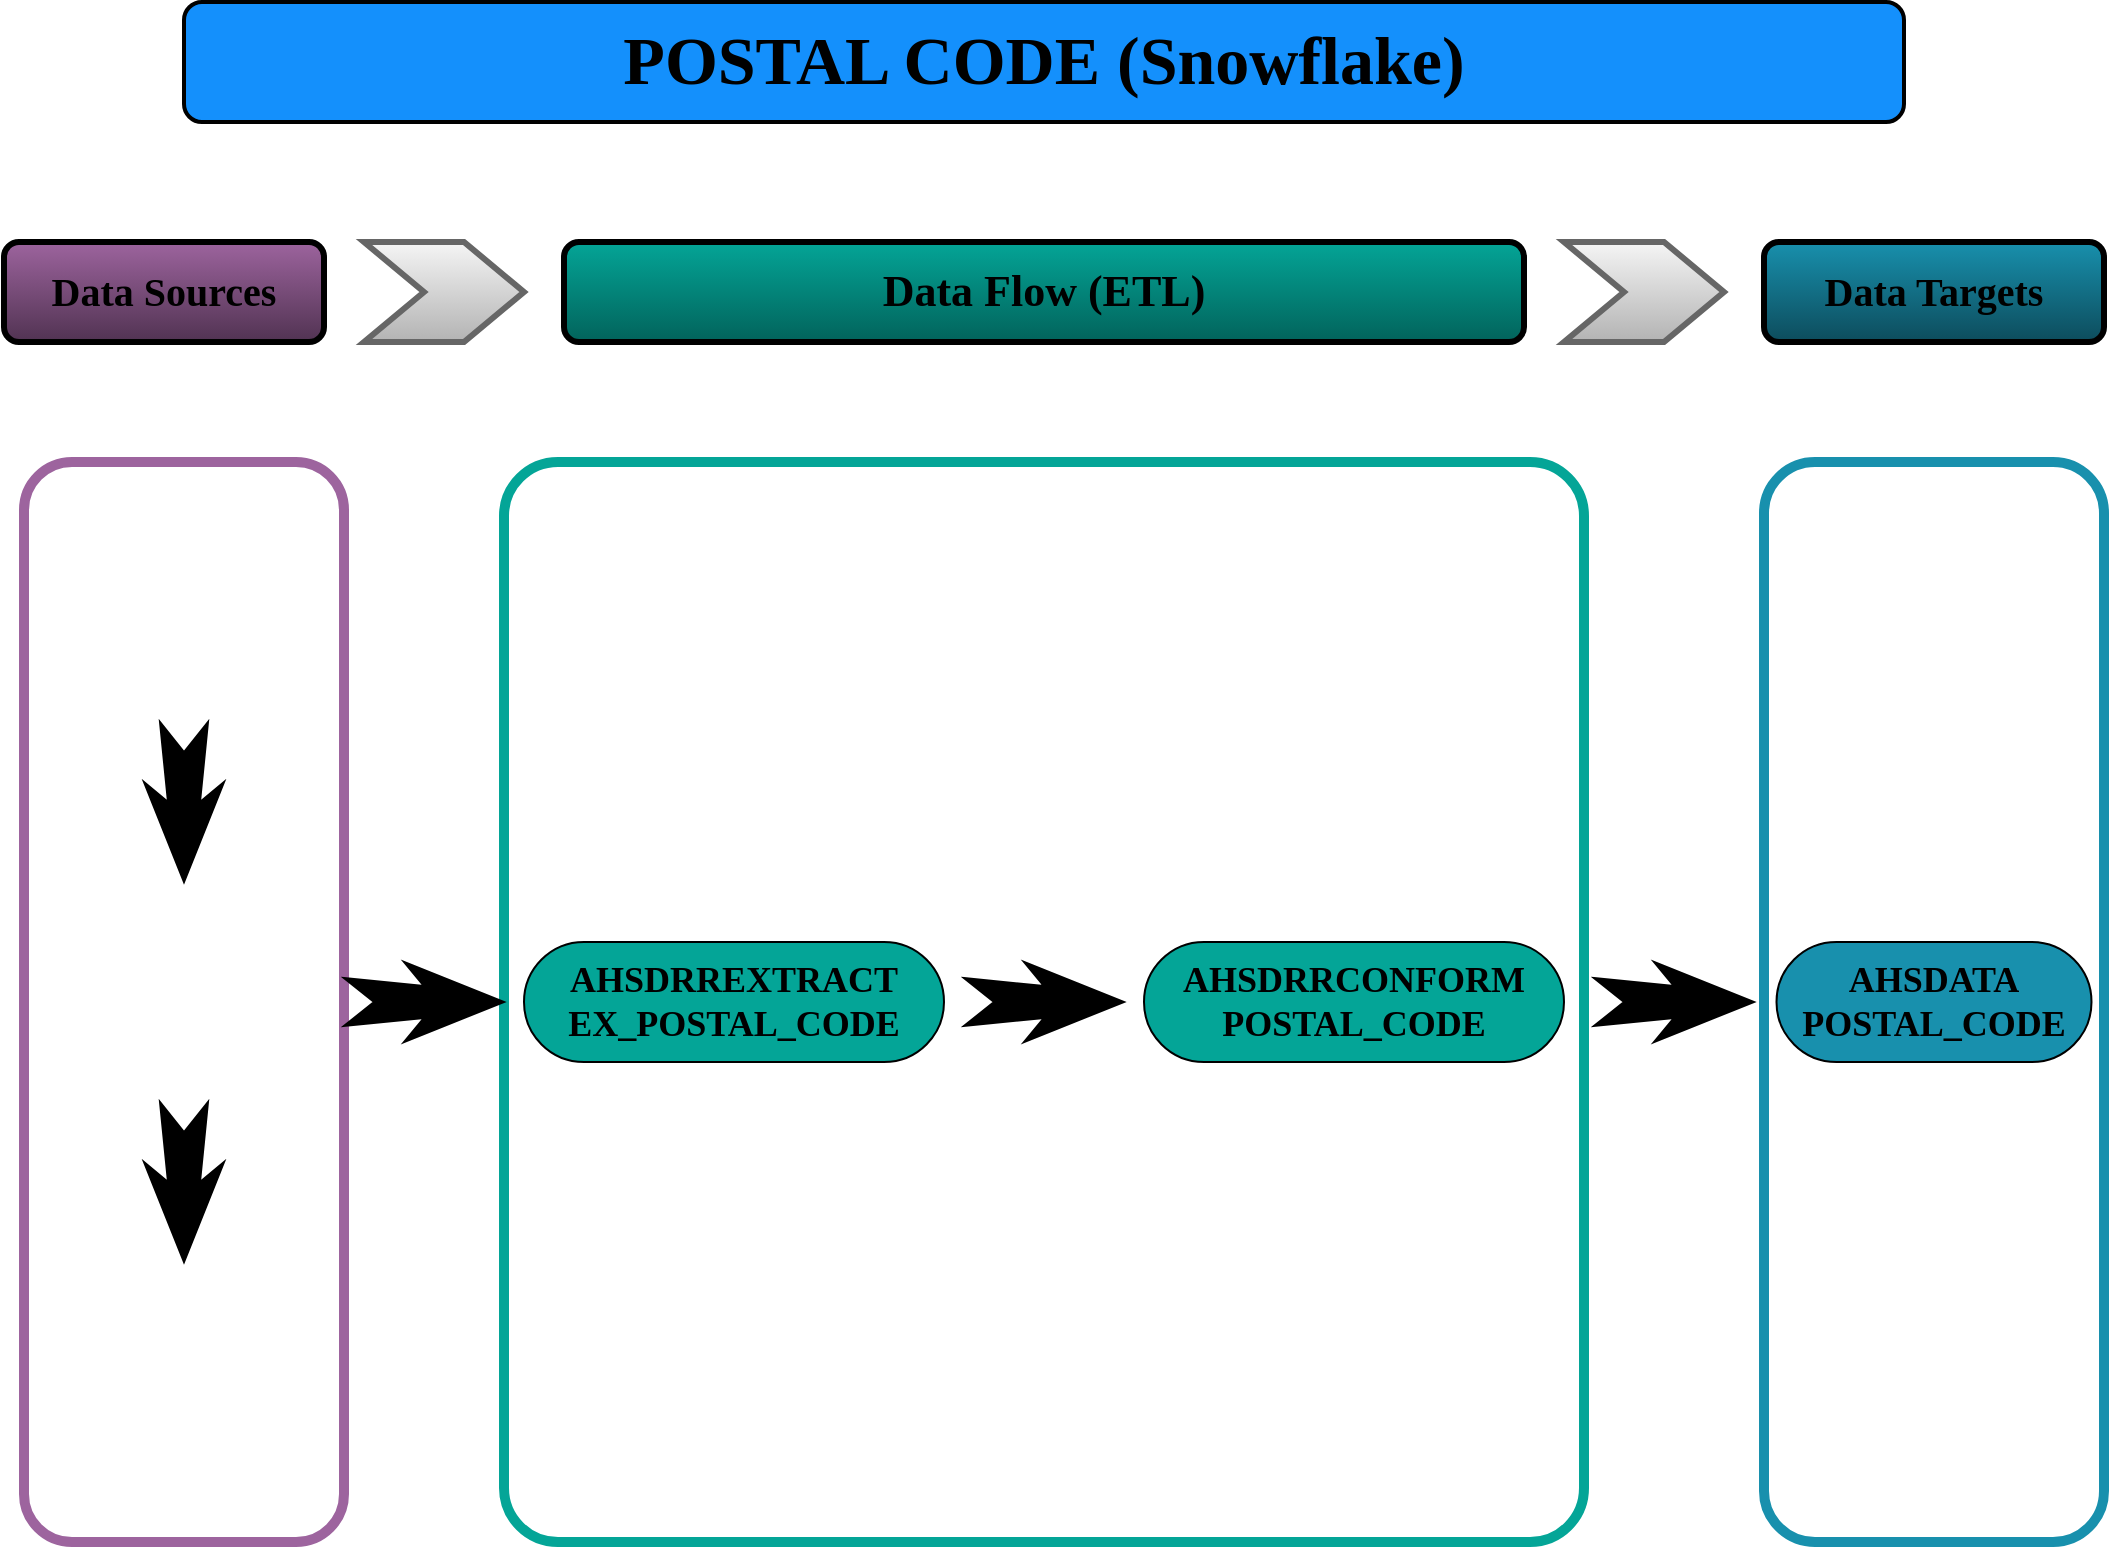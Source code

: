<mxfile version="21.6.8" type="github">
  <diagram name="Page-1" id="2YBvvXClWsGukQMizWep">
    <mxGraphModel dx="1105" dy="571" grid="1" gridSize="10" guides="1" tooltips="1" connect="1" arrows="1" fold="1" page="1" pageScale="1" pageWidth="1100" pageHeight="850" math="0" shadow="0">
      <root>
        <mxCell id="0" />
        <mxCell id="1" parent="0" />
        <mxCell id="Vc_qNqWKN2TwWsNFO-2Q-13" value="" style="rounded=1;whiteSpace=wrap;html=1;fontSize=17;fontStyle=1;fillColor=#FFFFFF;strokeColor=#9D649E;strokeWidth=5;" vertex="1" parent="1">
          <mxGeometry x="40" y="270" width="160" height="540" as="geometry" />
        </mxCell>
        <mxCell id="Vc_qNqWKN2TwWsNFO-2Q-7" value="&lt;font face=&quot;Tahoma&quot; size=&quot;1&quot; style=&quot;&quot;&gt;&lt;b style=&quot;font-size: 34px;&quot;&gt;POSTAL CODE (Snowflake)&lt;/b&gt;&lt;/font&gt;" style="rounded=1;whiteSpace=wrap;html=1;fillColor=#1490FC;strokeColor=#000000;strokeWidth=2;flipH=1;flipV=1;" vertex="1" parent="1">
          <mxGeometry x="120" y="40" width="860" height="60" as="geometry" />
        </mxCell>
        <mxCell id="Vc_qNqWKN2TwWsNFO-2Q-20" value="" style="rounded=1;whiteSpace=wrap;html=1;fontSize=17;fontStyle=1;fillColor=#FFFFFF;strokeColor=#04A597;strokeWidth=5;arcSize=5;" vertex="1" parent="1">
          <mxGeometry x="280" y="270" width="540" height="540" as="geometry" />
        </mxCell>
        <mxCell id="Vc_qNqWKN2TwWsNFO-2Q-21" value="" style="rounded=1;whiteSpace=wrap;html=1;fontSize=17;fontStyle=1;fillColor=#FFFFFF;strokeColor=#1890AD;strokeWidth=5;" vertex="1" parent="1">
          <mxGeometry x="910" y="270" width="170" height="540" as="geometry" />
        </mxCell>
        <mxCell id="Vc_qNqWKN2TwWsNFO-2Q-25" value="&lt;font style=&quot;font-size: 18px;&quot; face=&quot;Tahoma&quot;&gt;&lt;b&gt;AHSDRREXTRACT&lt;br&gt;EX_POSTAL_CODE&lt;/b&gt;&lt;/font&gt;" style="html=1;dashed=0;whiteSpace=wrap;shape=mxgraph.dfd.start;fillColor=#04A597;" vertex="1" parent="1">
          <mxGeometry x="290" y="510" width="210" height="60" as="geometry" />
        </mxCell>
        <mxCell id="Vc_qNqWKN2TwWsNFO-2Q-26" value="&lt;font style=&quot;font-size: 18px;&quot; face=&quot;Tahoma&quot;&gt;&lt;b&gt;AHSDRRCONFORM&lt;br&gt;POSTAL_CODE&lt;/b&gt;&lt;/font&gt;" style="html=1;dashed=0;whiteSpace=wrap;shape=mxgraph.dfd.start;fillColor=#04A597;" vertex="1" parent="1">
          <mxGeometry x="600" y="510" width="210" height="60" as="geometry" />
        </mxCell>
        <mxCell id="Vc_qNqWKN2TwWsNFO-2Q-27" value="" style="shape=image;html=1;verticalAlign=top;verticalLabelPosition=bottom;labelBackgroundColor=#ffffff;imageAspect=0;aspect=fixed;image=https://cdn1.iconfinder.com/data/icons/DarkGlass_Reworked/128x128/mimetypes/zip3.png" vertex="1" parent="1">
          <mxGeometry x="70" y="290" width="100" height="100" as="geometry" />
        </mxCell>
        <mxCell id="Vc_qNqWKN2TwWsNFO-2Q-29" value="" style="shape=image;html=1;verticalAlign=top;verticalLabelPosition=bottom;labelBackgroundColor=#ffffff;imageAspect=0;aspect=fixed;image=https://cdn0.iconfinder.com/data/icons/Hosting_Icons/128/ftp-px-png.png" vertex="1" parent="1">
          <mxGeometry x="70" y="480" width="100" height="100" as="geometry" />
        </mxCell>
        <mxCell id="Vc_qNqWKN2TwWsNFO-2Q-30" value="" style="shape=image;html=1;verticalAlign=top;verticalLabelPosition=bottom;labelBackgroundColor=#ffffff;imageAspect=0;aspect=fixed;image=https://cdn3.iconfinder.com/data/icons/cad-database-presentation-spreadsheet-vector-fil-2/512/19-128.png" vertex="1" parent="1">
          <mxGeometry x="70" y="690" width="100" height="100" as="geometry" />
        </mxCell>
        <mxCell id="Vc_qNqWKN2TwWsNFO-2Q-32" value="" style="html=1;shadow=0;dashed=0;align=center;verticalAlign=middle;shape=mxgraph.arrows2.stylisedArrow;dy=0.6;dx=40;notch=15;feather=0.4;direction=south;fillColor=#000000;" vertex="1" parent="1">
          <mxGeometry x="100" y="400" width="40" height="80" as="geometry" />
        </mxCell>
        <mxCell id="Vc_qNqWKN2TwWsNFO-2Q-33" value="" style="html=1;shadow=0;dashed=0;align=center;verticalAlign=middle;shape=mxgraph.arrows2.stylisedArrow;dy=0.6;dx=40;notch=15;feather=0.4;direction=south;fillColor=#000000;" vertex="1" parent="1">
          <mxGeometry x="100" y="590" width="40" height="80" as="geometry" />
        </mxCell>
        <mxCell id="Vc_qNqWKN2TwWsNFO-2Q-36" value="&lt;font style=&quot;font-size: 18px;&quot; face=&quot;Tahoma&quot;&gt;&lt;b&gt;AHSDATA&lt;br&gt;POSTAL_CODE&lt;/b&gt;&lt;/font&gt;" style="html=1;dashed=0;whiteSpace=wrap;shape=mxgraph.dfd.start;fillColor=#1890AD;" vertex="1" parent="1">
          <mxGeometry x="916.25" y="510" width="157.5" height="60" as="geometry" />
        </mxCell>
        <mxCell id="Vc_qNqWKN2TwWsNFO-2Q-37" value="" style="group" vertex="1" connectable="0" parent="1">
          <mxGeometry x="30" y="160" width="1050" height="50" as="geometry" />
        </mxCell>
        <mxCell id="Vc_qNqWKN2TwWsNFO-2Q-2" value="&lt;font style=&quot;font-size: 20px;&quot;&gt;Data Sources&lt;/font&gt;" style="rounded=1;whiteSpace=wrap;html=1;fontSize=17;fontStyle=1;fillColor=#9D649E;strokeColor=#000000;strokeWidth=3;fontFamily=Tahoma;gradientColor=#513352;" vertex="1" parent="Vc_qNqWKN2TwWsNFO-2Q-37">
          <mxGeometry width="160" height="50" as="geometry" />
        </mxCell>
        <mxCell id="Vc_qNqWKN2TwWsNFO-2Q-6" value="&lt;font face=&quot;Tahoma&quot; style=&quot;font-size: 20px;&quot;&gt;Data Targets&lt;/font&gt;" style="rounded=1;whiteSpace=wrap;html=1;fontSize=17;fontStyle=1;strokeWidth=3;fillColor=#1890AD;strokeColor=#000000;gradientColor=#0D4C5C;" vertex="1" parent="Vc_qNqWKN2TwWsNFO-2Q-37">
          <mxGeometry x="880" width="170" height="50" as="geometry" />
        </mxCell>
        <mxCell id="Vc_qNqWKN2TwWsNFO-2Q-17" value="" style="html=1;shadow=0;dashed=0;align=center;verticalAlign=middle;shape=mxgraph.arrows2.arrow;dy=0;dx=30;notch=30;fillColor=#f5f5f5;gradientColor=#b3b3b3;strokeColor=#666666;strokeWidth=3;" vertex="1" parent="Vc_qNqWKN2TwWsNFO-2Q-37">
          <mxGeometry x="180" width="80" height="50" as="geometry" />
        </mxCell>
        <mxCell id="Vc_qNqWKN2TwWsNFO-2Q-18" value="" style="html=1;shadow=0;dashed=0;align=center;verticalAlign=middle;shape=mxgraph.arrows2.arrow;dy=0;dx=30;notch=30;fillColor=#f5f5f5;gradientColor=#b3b3b3;strokeColor=#666666;strokeWidth=3;" vertex="1" parent="Vc_qNqWKN2TwWsNFO-2Q-37">
          <mxGeometry x="780" width="80" height="50" as="geometry" />
        </mxCell>
        <mxCell id="Vc_qNqWKN2TwWsNFO-2Q-19" value="&lt;font style=&quot;font-size: 22px;&quot;&gt;Data Flow (ETL)&lt;/font&gt;" style="rounded=1;whiteSpace=wrap;html=1;fontSize=17;fontStyle=1;strokeWidth=3;fontFamily=Tahoma;fillColor=#04A597;strokeColor=#000000;fontColor=#000000;gradientColor=#02635B;" vertex="1" parent="Vc_qNqWKN2TwWsNFO-2Q-37">
          <mxGeometry x="280" width="480" height="50" as="geometry" />
        </mxCell>
        <mxCell id="Vc_qNqWKN2TwWsNFO-2Q-40" value="" style="html=1;shadow=0;dashed=0;align=center;verticalAlign=middle;shape=mxgraph.arrows2.stylisedArrow;dy=0.6;dx=40;notch=15;feather=0.4;direction=east;fillColor=#000000;" vertex="1" parent="1">
          <mxGeometry x="510" y="520" width="80" height="40" as="geometry" />
        </mxCell>
        <mxCell id="Vc_qNqWKN2TwWsNFO-2Q-41" value="" style="html=1;shadow=0;dashed=0;align=center;verticalAlign=middle;shape=mxgraph.arrows2.stylisedArrow;dy=0.6;dx=40;notch=15;feather=0.4;direction=east;fillColor=#000000;" vertex="1" parent="1">
          <mxGeometry x="825" y="520" width="80" height="40" as="geometry" />
        </mxCell>
        <mxCell id="Vc_qNqWKN2TwWsNFO-2Q-42" value="" style="html=1;shadow=0;dashed=0;align=center;verticalAlign=middle;shape=mxgraph.arrows2.stylisedArrow;dy=0.6;dx=40;notch=15;feather=0.4;direction=east;fillColor=#000000;" vertex="1" parent="1">
          <mxGeometry x="200" y="520" width="80" height="40" as="geometry" />
        </mxCell>
      </root>
    </mxGraphModel>
  </diagram>
</mxfile>
